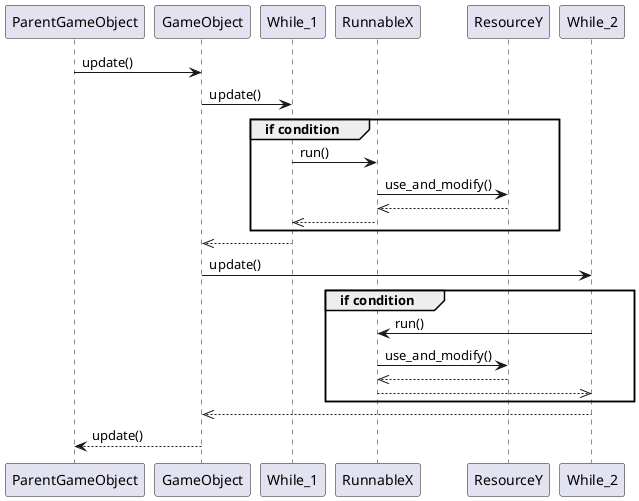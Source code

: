 @startuml


ParentGameObject -> GameObject : update()
GameObject -> While_1 : update()
    group if condition
    While_1 -> RunnableX : run()
    RunnableX -> ResourceY : use_and_modify()
    RunnableX <<-- ResourceY
    While_1 <<-- RunnableX
    end
GameObject <<-- While_1
GameObject -> While_2 : update()
    group if condition
    While_2 -> RunnableX : run()
    RunnableX -> ResourceY : use_and_modify()
    RunnableX <<-- ResourceY
    While_2 <<-- RunnableX
    end
GameObject <<-- While_2
ParentGameObject <-- GameObject : update()

@enduml
